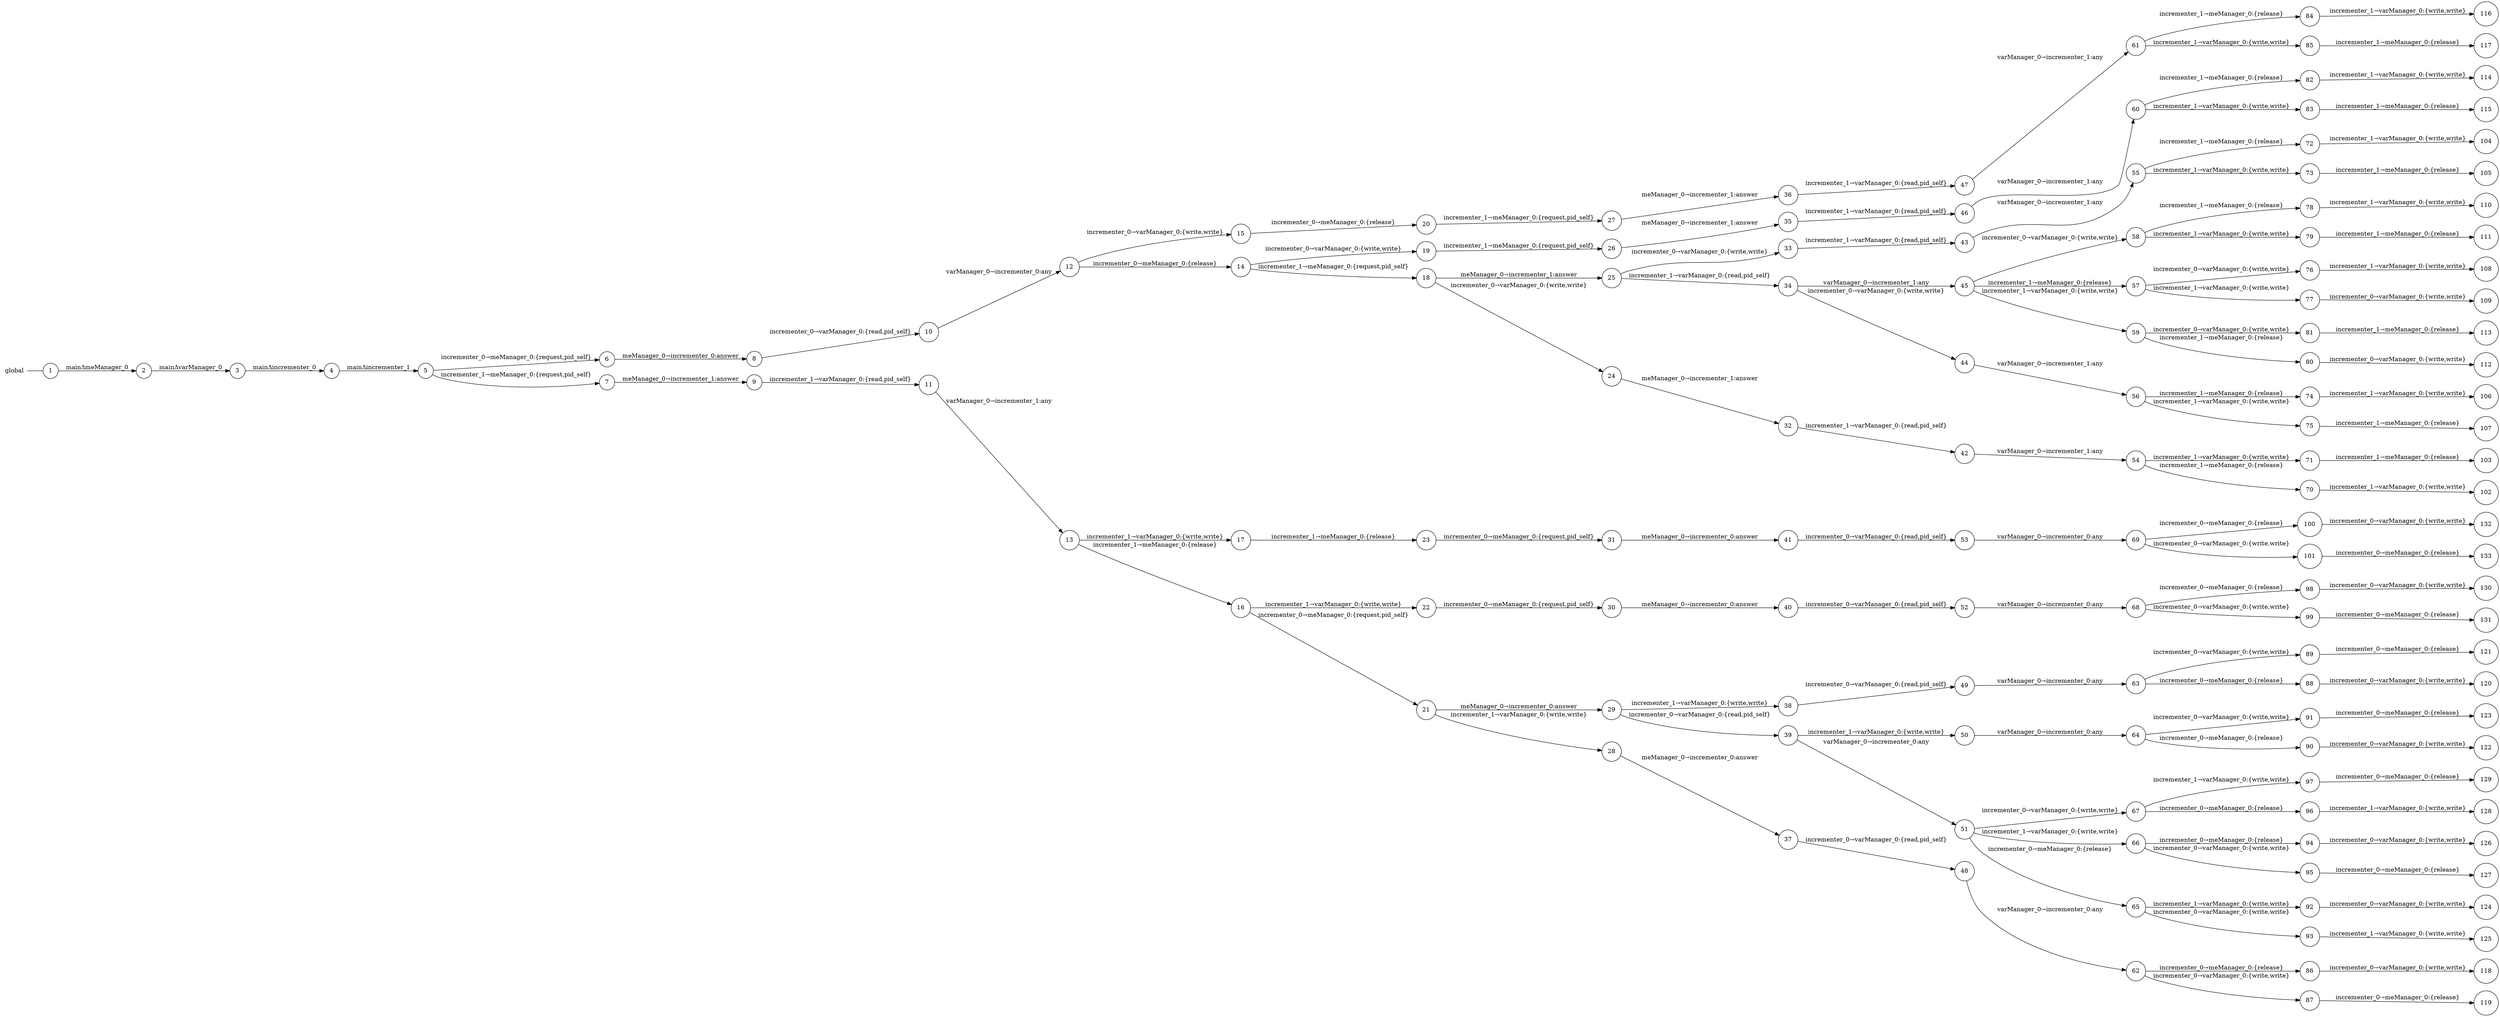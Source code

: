 digraph global {
	rankdir="LR";
	n_0 [label="global", shape="plaintext"];
	n_1 [id="33", shape=circle, label="33"];
	n_2 [id="34", shape=circle, label="34"];
	n_3 [id="20", shape=circle, label="20"];
	n_4 [id="58", shape=circle, label="58"];
	n_5 [id="119", shape=circle, label="119"];
	n_6 [id="129", shape=circle, label="129"];
	n_7 [id="57", shape=circle, label="57"];
	n_8 [id="98", shape=circle, label="98"];
	n_9 [id="91", shape=circle, label="91"];
	n_10 [id="78", shape=circle, label="78"];
	n_11 [id="102", shape=circle, label="102"];
	n_12 [id="27", shape=circle, label="27"];
	n_13 [id="118", shape=circle, label="118"];
	n_14 [id="114", shape=circle, label="114"];
	n_15 [id="89", shape=circle, label="89"];
	n_16 [id="47", shape=circle, label="47"];
	n_17 [id="29", shape=circle, label="29"];
	n_18 [id="23", shape=circle, label="23"];
	n_19 [id="110", shape=circle, label="110"];
	n_20 [id="72", shape=circle, label="72"];
	n_21 [id="122", shape=circle, label="122"];
	n_22 [id="55", shape=circle, label="55"];
	n_23 [id="82", shape=circle, label="82"];
	n_24 [id="117", shape=circle, label="117"];
	n_25 [id="25", shape=circle, label="25"];
	n_26 [id="120", shape=circle, label="120"];
	n_27 [id="68", shape=circle, label="68"];
	n_28 [id="83", shape=circle, label="83"];
	n_29 [id="36", shape=circle, label="36"];
	n_30 [id="94", shape=circle, label="94"];
	n_31 [id="84", shape=circle, label="84"];
	n_32 [id="5", shape=circle, label="5"];
	n_33 [id="81", shape=circle, label="81"];
	n_34 [id="74", shape=circle, label="74"];
	n_35 [id="92", shape=circle, label="92"];
	n_36 [id="63", shape=circle, label="63"];
	n_37 [id="28", shape=circle, label="28"];
	n_38 [id="64", shape=circle, label="64"];
	n_39 [id="86", shape=circle, label="86"];
	n_40 [id="15", shape=circle, label="15"];
	n_41 [id="87", shape=circle, label="87"];
	n_42 [id="42", shape=circle, label="42"];
	n_43 [id="19", shape=circle, label="19"];
	n_44 [id="12", shape=circle, label="12"];
	n_45 [id="11", shape=circle, label="11"];
	n_46 [id="116", shape=circle, label="116"];
	n_47 [id="112", shape=circle, label="112"];
	n_48 [id="99", shape=circle, label="99"];
	n_49 [id="17", shape=circle, label="17"];
	n_50 [id="53", shape=circle, label="53"];
	n_51 [id="50", shape=circle, label="50"];
	n_52 [id="62", shape=circle, label="62"];
	n_53 [id="67", shape=circle, label="67"];
	n_54 [id="54", shape=circle, label="54"];
	n_55 [id="18", shape=circle, label="18"];
	n_56 [id="61", shape=circle, label="61"];
	n_57 [id="113", shape=circle, label="113"];
	n_58 [id="37", shape=circle, label="37"];
	n_59 [id="80", shape=circle, label="80"];
	n_60 [id="51", shape=circle, label="51"];
	n_61 [id="14", shape=circle, label="14"];
	n_62 [id="66", shape=circle, label="66"];
	n_63 [id="93", shape=circle, label="93"];
	n_64 [id="132", shape=circle, label="132"];
	n_65 [id="100", shape=circle, label="100"];
	n_66 [id="6", shape=circle, label="6"];
	n_67 [id="126", shape=circle, label="126"];
	n_68 [id="38", shape=circle, label="38"];
	n_69 [id="13", shape=circle, label="13"];
	n_70 [id="24", shape=circle, label="24"];
	n_71 [id="10", shape=circle, label="10"];
	n_72 [id="79", shape=circle, label="79"];
	n_73 [id="43", shape=circle, label="43"];
	n_74 [id="30", shape=circle, label="30"];
	n_75 [id="71", shape=circle, label="71"];
	n_76 [id="59", shape=circle, label="59"];
	n_77 [id="40", shape=circle, label="40"];
	n_78 [id="22", shape=circle, label="22"];
	n_79 [id="105", shape=circle, label="105"];
	n_80 [id="106", shape=circle, label="106"];
	n_81 [id="101", shape=circle, label="101"];
	n_82 [id="65", shape=circle, label="65"];
	n_83 [id="73", shape=circle, label="73"];
	n_84 [id="131", shape=circle, label="131"];
	n_85 [id="39", shape=circle, label="39"];
	n_86 [id="123", shape=circle, label="123"];
	n_87 [id="108", shape=circle, label="108"];
	n_88 [id="60", shape=circle, label="60"];
	n_89 [id="1", shape=circle, label="1"];
	n_0 -> n_89 [arrowhead=none];
	n_90 [id="115", shape=circle, label="115"];
	n_91 [id="45", shape=circle, label="45"];
	n_92 [id="26", shape=circle, label="26"];
	n_93 [id="133", shape=circle, label="133"];
	n_94 [id="76", shape=circle, label="76"];
	n_95 [id="9", shape=circle, label="9"];
	n_96 [id="2", shape=circle, label="2"];
	n_97 [id="104", shape=circle, label="104"];
	n_98 [id="97", shape=circle, label="97"];
	n_99 [id="21", shape=circle, label="21"];
	n_100 [id="127", shape=circle, label="127"];
	n_101 [id="107", shape=circle, label="107"];
	n_102 [id="44", shape=circle, label="44"];
	n_103 [id="69", shape=circle, label="69"];
	n_104 [id="46", shape=circle, label="46"];
	n_105 [id="95", shape=circle, label="95"];
	n_106 [id="77", shape=circle, label="77"];
	n_107 [id="8", shape=circle, label="8"];
	n_108 [id="96", shape=circle, label="96"];
	n_109 [id="124", shape=circle, label="124"];
	n_110 [id="48", shape=circle, label="48"];
	n_111 [id="88", shape=circle, label="88"];
	n_112 [id="109", shape=circle, label="109"];
	n_113 [id="130", shape=circle, label="130"];
	n_114 [id="103", shape=circle, label="103"];
	n_115 [id="128", shape=circle, label="128"];
	n_116 [id="4", shape=circle, label="4"];
	n_117 [id="70", shape=circle, label="70"];
	n_118 [id="35", shape=circle, label="35"];
	n_119 [id="121", shape=circle, label="121"];
	n_120 [id="31", shape=circle, label="31"];
	n_121 [id="32", shape=circle, label="32"];
	n_122 [id="85", shape=circle, label="85"];
	n_123 [id="41", shape=circle, label="41"];
	n_124 [id="7", shape=circle, label="7"];
	n_125 [id="90", shape=circle, label="90"];
	n_126 [id="75", shape=circle, label="75"];
	n_127 [id="3", shape=circle, label="3"];
	n_128 [id="52", shape=circle, label="52"];
	n_129 [id="56", shape=circle, label="56"];
	n_130 [id="125", shape=circle, label="125"];
	n_131 [id="49", shape=circle, label="49"];
	n_132 [id="111", shape=circle, label="111"];
	n_133 [id="16", shape=circle, label="16"];

	n_68 -> n_131 [id="[$e|47]", label="incrementer_0→varManager_0:{read,pid_self}"];
	n_70 -> n_121 [id="[$e|30]", label="meManager_0→incrementer_1:answer"];
	n_44 -> n_61 [id="[$e|12]", label="incrementer_0→meManager_0:{release}"];
	n_54 -> n_75 [id="[$e|69]", label="incrementer_1→varManager_0:{write,write}"];
	n_131 -> n_36 [id="[$e|61]", label="varManager_0→incrementer_0:any"];
	n_73 -> n_22 [id="[$e|53]", label="varManager_0→incrementer_1:any"];
	n_2 -> n_91 [id="[$e|43]", label="varManager_0→incrementer_1:any"];
	n_118 -> n_104 [id="[$e|44]", label="incrementer_1→varManager_0:{read,pid_self}"];
	n_37 -> n_58 [id="[$e|35]", label="meManager_0→incrementer_0:answer"];
	n_120 -> n_123 [id="[$e|39]", label="meManager_0→incrementer_0:answer"];
	n_12 -> n_29 [id="[$e|34]", label="meManager_0→incrementer_1:answer"];
	n_61 -> n_43 [id="[$e|17]", label="incrementer_0→varManager_0:{write,write}"];
	n_41 -> n_5 [id="[$e|117]", label="incrementer_0→meManager_0:{release}"];
	n_89 -> n_96 [id="[$e|0]", label="mainΔmeManager_0"];
	n_20 -> n_97 [id="[$e|102]", label="incrementer_1→varManager_0:{write,write}"];
	n_36 -> n_15 [id="[$e|87]", label="incrementer_0→varManager_0:{write,write}"];
	n_18 -> n_120 [id="[$e|29]", label="incrementer_0→meManager_0:{request,pid_self}"];
	n_32 -> n_66 [id="[$e|4]", label="incrementer_0→meManager_0:{request,pid_self}"];
	n_51 -> n_38 [id="[$e|62]", label="varManager_0→incrementer_0:any"];
	n_65 -> n_64 [id="[$e|130]", label="incrementer_0→varManager_0:{write,write}"];
	n_92 -> n_118 [id="[$e|33]", label="meManager_0→incrementer_1:answer"];
	n_75 -> n_114 [id="[$e|101]", label="incrementer_1→meManager_0:{release}"];
	n_127 -> n_116 [id="[$e|2]", label="mainΔincrementer_0"];
	n_49 -> n_18 [id="[$e|21]", label="incrementer_1→meManager_0:{release}"];
	n_105 -> n_100 [id="[$e|125]", label="incrementer_0→meManager_0:{release}"];
	n_85 -> n_51 [id="[$e|48]", label="incrementer_1→varManager_0:{write,write}"];
	n_85 -> n_60 [id="[$e|49]", label="varManager_0→incrementer_0:any"];
	n_3 -> n_12 [id="[$e|25]", label="incrementer_1→meManager_0:{request,pid_self}"];
	n_125 -> n_21 [id="[$e|120]", label="incrementer_0→varManager_0:{write,write}"];
	n_48 -> n_84 [id="[$e|129]", label="incrementer_0→meManager_0:{release}"];
	n_53 -> n_108 [id="[$e|94]", label="incrementer_0→meManager_0:{release}"];
	n_42 -> n_54 [id="[$e|52]", label="varManager_0→incrementer_1:any"];
	n_74 -> n_77 [id="[$e|38]", label="meManager_0→incrementer_0:answer"];
	n_52 -> n_39 [id="[$e|84]", label="incrementer_0→meManager_0:{release}"];
	n_72 -> n_132 [id="[$e|109]", label="incrementer_1→meManager_0:{release}"];
	n_88 -> n_23 [id="[$e|80]", label="incrementer_1→meManager_0:{release}"];
	n_66 -> n_107 [id="[$e|6]", label="meManager_0→incrementer_0:answer"];
	n_7 -> n_106 [id="[$e|75]", label="incrementer_1→varManager_0:{write,write}"];
	n_94 -> n_87 [id="[$e|106]", label="incrementer_1→varManager_0:{write,write}"];
	n_38 -> n_9 [id="[$e|89]", label="incrementer_0→varManager_0:{write,write}"];
	n_60 -> n_53 [id="[$e|65]", label="incrementer_0→varManager_0:{write,write}"];
	n_78 -> n_74 [id="[$e|28]", label="incrementer_0→meManager_0:{request,pid_self}"];
	n_99 -> n_17 [id="[$e|27]", label="meManager_0→incrementer_0:answer"];
	n_124 -> n_95 [id="[$e|7]", label="meManager_0→incrementer_1:answer"];
	n_133 -> n_99 [id="[$e|19]", label="incrementer_0→meManager_0:{request,pid_self}"];
	n_38 -> n_125 [id="[$e|88]", label="incrementer_0→meManager_0:{release}"];
	n_54 -> n_117 [id="[$e|68]", label="incrementer_1→meManager_0:{release}"];
	n_16 -> n_56 [id="[$e|59]", label="varManager_0→incrementer_1:any"];
	n_96 -> n_127 [id="[$e|1]", label="mainΔvarManager_0"];
	n_17 -> n_85 [id="[$e|37]", label="incrementer_0→varManager_0:{read,pid_self}"];
	n_77 -> n_128 [id="[$e|50]", label="incrementer_0→varManager_0:{read,pid_self}"];
	n_1 -> n_73 [id="[$e|41]", label="incrementer_1→varManager_0:{read,pid_self}"];
	n_62 -> n_105 [id="[$e|93]", label="incrementer_0→varManager_0:{write,write}"];
	n_29 -> n_16 [id="[$e|45]", label="incrementer_1→varManager_0:{read,pid_self}"];
	n_111 -> n_26 [id="[$e|118]", label="incrementer_0→varManager_0:{write,write}"];
	n_129 -> n_126 [id="[$e|73]", label="incrementer_1→varManager_0:{write,write}"];
	n_116 -> n_32 [id="[$e|3]", label="mainΔincrementer_1"];
	n_122 -> n_24 [id="[$e|115]", label="incrementer_1→meManager_0:{release}"];
	n_117 -> n_11 [id="[$e|100]", label="incrementer_1→varManager_0:{write,write}"];
	n_102 -> n_129 [id="[$e|54]", label="varManager_0→incrementer_1:any"];
	n_35 -> n_109 [id="[$e|122]", label="incrementer_0→varManager_0:{write,write}"];
	n_82 -> n_35 [id="[$e|90]", label="incrementer_1→varManager_0:{write,write}"];
	n_27 -> n_48 [id="[$e|97]", label="incrementer_0→varManager_0:{write,write}"];
	n_95 -> n_45 [id="[$e|9]", label="incrementer_1→varManager_0:{read,pid_self}"];
	n_103 -> n_81 [id="[$e|99]", label="incrementer_0→varManager_0:{write,write}"];
	n_59 -> n_47 [id="[$e|110]", label="incrementer_0→varManager_0:{write,write}"];
	n_31 -> n_46 [id="[$e|114]", label="incrementer_1→varManager_0:{write,write}"];
	n_110 -> n_52 [id="[$e|60]", label="varManager_0→incrementer_0:any"];
	n_15 -> n_119 [id="[$e|119]", label="incrementer_0→meManager_0:{release}"];
	n_62 -> n_30 [id="[$e|92]", label="incrementer_0→meManager_0:{release}"];
	n_36 -> n_111 [id="[$e|86]", label="incrementer_0→meManager_0:{release}"];
	n_63 -> n_130 [id="[$e|123]", label="incrementer_1→varManager_0:{write,write}"];
	n_107 -> n_71 [id="[$e|8]", label="incrementer_0→varManager_0:{read,pid_self}"];
	n_23 -> n_14 [id="[$e|112]", label="incrementer_1→varManager_0:{write,write}"];
	n_10 -> n_19 [id="[$e|108]", label="incrementer_1→varManager_0:{write,write}"];
	n_8 -> n_113 [id="[$e|128]", label="incrementer_0→varManager_0:{write,write}"];
	n_53 -> n_98 [id="[$e|95]", label="incrementer_1→varManager_0:{write,write}"];
	n_7 -> n_94 [id="[$e|74]", label="incrementer_0→varManager_0:{write,write}"];
	n_22 -> n_20 [id="[$e|70]", label="incrementer_1→meManager_0:{release}"];
	n_126 -> n_101 [id="[$e|105]", label="incrementer_1→meManager_0:{release}"];
	n_76 -> n_33 [id="[$e|79]", label="incrementer_0→varManager_0:{write,write}"];
	n_4 -> n_10 [id="[$e|76]", label="incrementer_1→meManager_0:{release}"];
	n_121 -> n_42 [id="[$e|40]", label="incrementer_1→varManager_0:{read,pid_self}"];
	n_17 -> n_68 [id="[$e|36]", label="incrementer_1→varManager_0:{write,write}"];
	n_55 -> n_70 [id="[$e|22]", label="incrementer_0→varManager_0:{write,write}"];
	n_25 -> n_1 [id="[$e|31]", label="incrementer_0→varManager_0:{write,write}"];
	n_56 -> n_31 [id="[$e|82]", label="incrementer_1→meManager_0:{release}"];
	n_69 -> n_49 [id="[$e|15]", label="incrementer_1→varManager_0:{write,write}"];
	n_83 -> n_79 [id="[$e|103]", label="incrementer_1→meManager_0:{release}"];
	n_58 -> n_110 [id="[$e|46]", label="incrementer_0→varManager_0:{read,pid_self}"];
	n_103 -> n_65 [id="[$e|98]", label="incrementer_0→meManager_0:{release}"];
	n_91 -> n_4 [id="[$e|56]", label="incrementer_0→varManager_0:{write,write}"];
	n_2 -> n_102 [id="[$e|42]", label="incrementer_0→varManager_0:{write,write}"];
	n_28 -> n_90 [id="[$e|113]", label="incrementer_1→meManager_0:{release}"];
	n_44 -> n_40 [id="[$e|13]", label="incrementer_0→varManager_0:{write,write}"];
	n_56 -> n_122 [id="[$e|83]", label="incrementer_1→varManager_0:{write,write}"];
	n_32 -> n_124 [id="[$e|5]", label="incrementer_1→meManager_0:{request,pid_self}"];
	n_52 -> n_41 [id="[$e|85]", label="incrementer_0→varManager_0:{write,write}"];
	n_22 -> n_83 [id="[$e|71]", label="incrementer_1→varManager_0:{write,write}"];
	n_91 -> n_7 [id="[$e|55]", label="incrementer_1→meManager_0:{release}"];
	n_34 -> n_80 [id="[$e|104]", label="incrementer_1→varManager_0:{write,write}"];
	n_39 -> n_13 [id="[$e|116]", label="incrementer_0→varManager_0:{write,write}"];
	n_60 -> n_62 [id="[$e|64]", label="incrementer_1→varManager_0:{write,write}"];
	n_123 -> n_50 [id="[$e|51]", label="incrementer_0→varManager_0:{read,pid_self}"];
	n_45 -> n_69 [id="[$e|11]", label="varManager_0→incrementer_1:any"];
	n_76 -> n_59 [id="[$e|78]", label="incrementer_1→meManager_0:{release}"];
	n_50 -> n_103 [id="[$e|67]", label="varManager_0→incrementer_0:any"];
	n_82 -> n_63 [id="[$e|91]", label="incrementer_0→varManager_0:{write,write}"];
	n_71 -> n_44 [id="[$e|10]", label="varManager_0→incrementer_0:any"];
	n_25 -> n_2 [id="[$e|32]", label="incrementer_1→varManager_0:{read,pid_self}"];
	n_99 -> n_37 [id="[$e|26]", label="incrementer_1→varManager_0:{write,write}"];
	n_129 -> n_34 [id="[$e|72]", label="incrementer_1→meManager_0:{release}"];
	n_30 -> n_67 [id="[$e|124]", label="incrementer_0→varManager_0:{write,write}"];
	n_4 -> n_72 [id="[$e|77]", label="incrementer_1→varManager_0:{write,write}"];
	n_108 -> n_115 [id="[$e|126]", label="incrementer_1→varManager_0:{write,write}"];
	n_40 -> n_3 [id="[$e|18]", label="incrementer_0→meManager_0:{release}"];
	n_61 -> n_55 [id="[$e|16]", label="incrementer_1→meManager_0:{request,pid_self}"];
	n_133 -> n_78 [id="[$e|20]", label="incrementer_1→varManager_0:{write,write}"];
	n_27 -> n_8 [id="[$e|96]", label="incrementer_0→meManager_0:{release}"];
	n_106 -> n_112 [id="[$e|107]", label="incrementer_0→varManager_0:{write,write}"];
	n_88 -> n_28 [id="[$e|81]", label="incrementer_1→varManager_0:{write,write}"];
	n_55 -> n_25 [id="[$e|23]", label="meManager_0→incrementer_1:answer"];
	n_91 -> n_76 [id="[$e|57]", label="incrementer_1→varManager_0:{write,write}"];
	n_9 -> n_86 [id="[$e|121]", label="incrementer_0→meManager_0:{release}"];
	n_43 -> n_92 [id="[$e|24]", label="incrementer_1→meManager_0:{request,pid_self}"];
	n_81 -> n_93 [id="[$e|131]", label="incrementer_0→meManager_0:{release}"];
	n_128 -> n_27 [id="[$e|66]", label="varManager_0→incrementer_0:any"];
	n_33 -> n_57 [id="[$e|111]", label="incrementer_1→meManager_0:{release}"];
	n_104 -> n_88 [id="[$e|58]", label="varManager_0→incrementer_1:any"];
	n_69 -> n_133 [id="[$e|14]", label="incrementer_1→meManager_0:{release}"];
	n_60 -> n_82 [id="[$e|63]", label="incrementer_0→meManager_0:{release}"];
	n_98 -> n_6 [id="[$e|127]", label="incrementer_0→meManager_0:{release}"];
}
